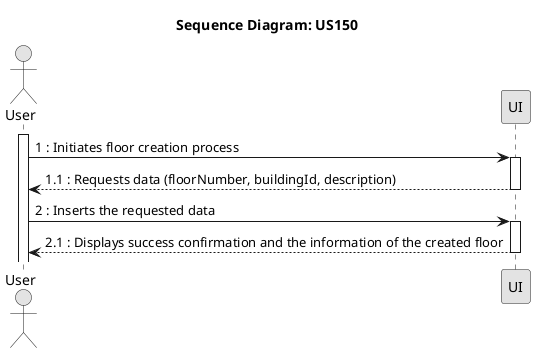 @startuml
skinparam Monochrome true
skinparam PackageStyle rectangle
skinparam Shadowing false

title Sequence Diagram: US150

actor "User" as User
participant "UI" as UI

activate User
User -> UI : 1 : Initiates floor creation process
activate UI
UI --> User : 1.1 : Requests data (floorNumber, buildingId, description)
deactivate UI
User -> UI : 2 : Inserts the requested data
activate UI
UI --> User : 2.1 : Displays success confirmation and the information of the created floor

deactivate UI

@enduml
